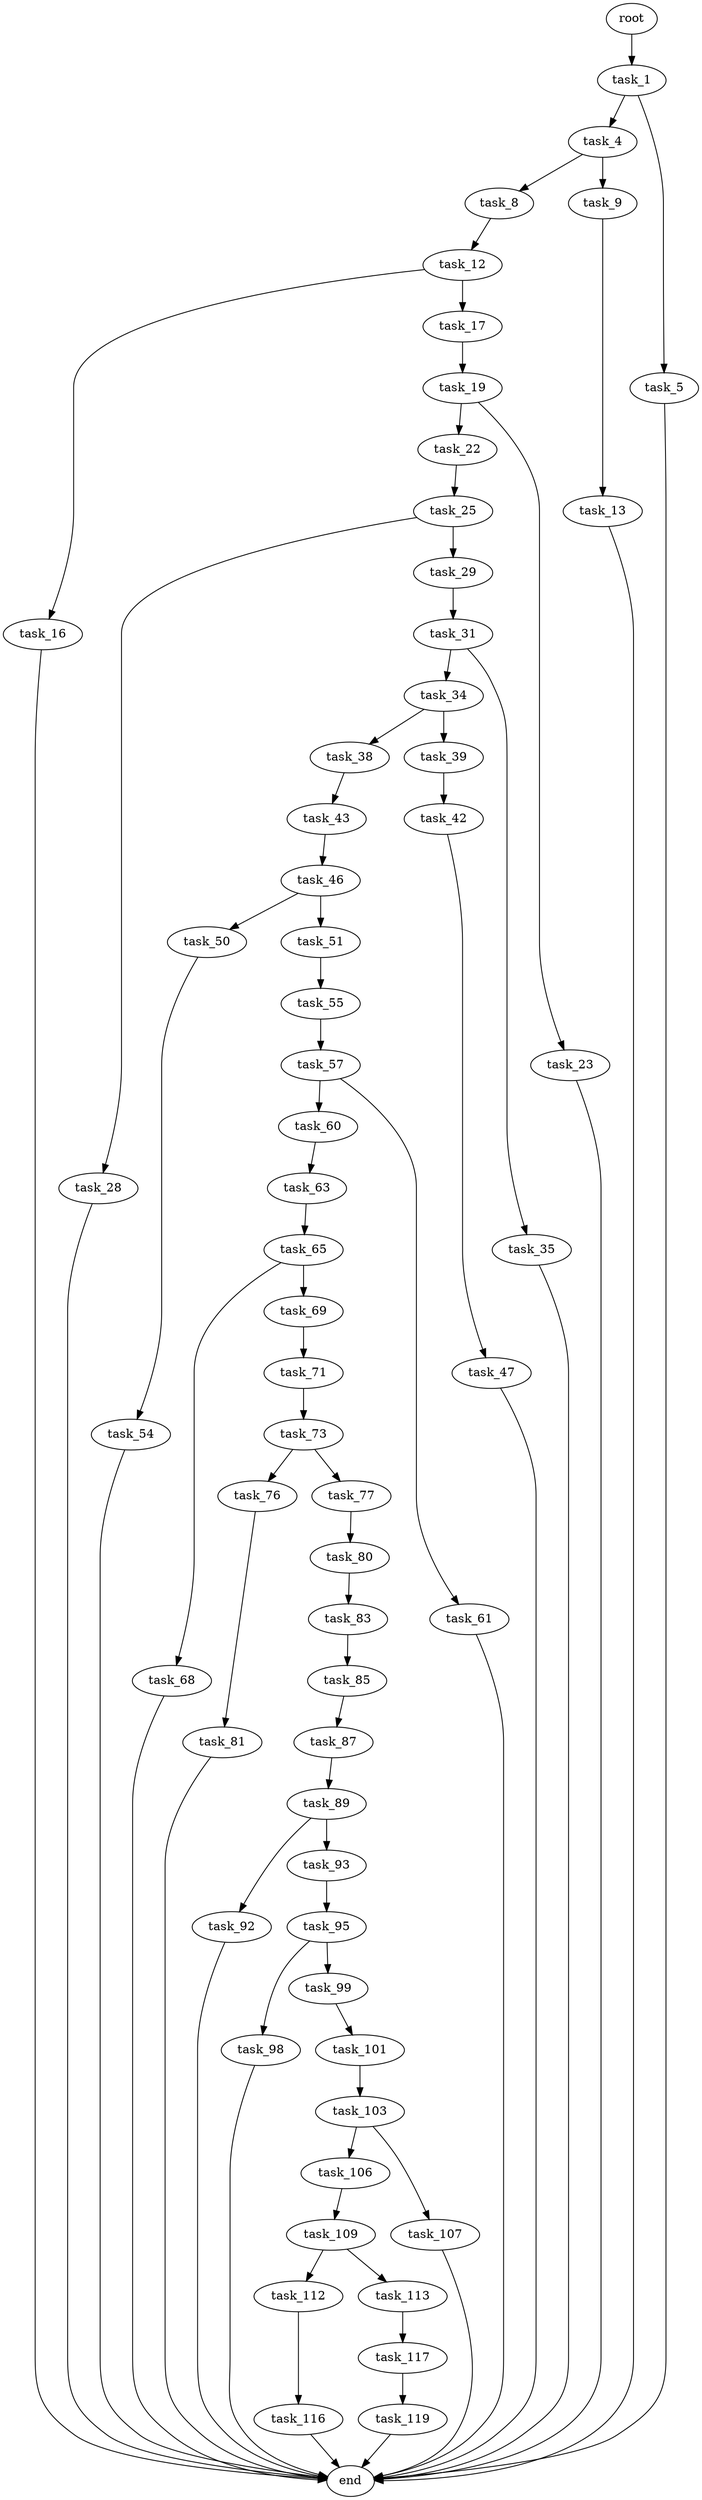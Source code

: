 digraph G {
  root [size="0.000000"];
  task_1 [size="1003102929.000000"];
  task_4 [size="8589934592.000000"];
  task_5 [size="3918065752.000000"];
  task_8 [size="231928233984.000000"];
  task_9 [size="179828913653.000000"];
  task_12 [size="368293445632.000000"];
  task_13 [size="835707200682.000000"];
  task_16 [size="205305686969.000000"];
  task_17 [size="18697483554.000000"];
  task_19 [size="762985197498.000000"];
  task_22 [size="88597294459.000000"];
  task_23 [size="447682064416.000000"];
  task_25 [size="231928233984.000000"];
  task_28 [size="2453240985.000000"];
  task_29 [size="231928233984.000000"];
  task_31 [size="715868742894.000000"];
  task_34 [size="28991029248.000000"];
  task_35 [size="170724443130.000000"];
  task_38 [size="231928233984.000000"];
  task_39 [size="549755813888.000000"];
  task_42 [size="782757789696.000000"];
  task_43 [size="90281580856.000000"];
  task_46 [size="226288885138.000000"];
  task_47 [size="320998527044.000000"];
  task_50 [size="31087829596.000000"];
  task_51 [size="133099924279.000000"];
  task_54 [size="41063322282.000000"];
  task_55 [size="68719476736.000000"];
  task_57 [size="11199952305.000000"];
  task_60 [size="29494765898.000000"];
  task_61 [size="973871980868.000000"];
  task_63 [size="368293445632.000000"];
  task_65 [size="19008144337.000000"];
  task_68 [size="33932653538.000000"];
  task_69 [size="211355688206.000000"];
  task_71 [size="134217728000.000000"];
  task_73 [size="368293445632.000000"];
  task_76 [size="8589934592.000000"];
  task_77 [size="33337515186.000000"];
  task_80 [size="1033544175041.000000"];
  task_81 [size="25735079616.000000"];
  task_83 [size="8589934592.000000"];
  task_85 [size="6678864794.000000"];
  task_87 [size="13663104850.000000"];
  task_89 [size="123055036809.000000"];
  task_92 [size="1076087556523.000000"];
  task_93 [size="549755813888.000000"];
  task_95 [size="8298668897.000000"];
  task_98 [size="252376236799.000000"];
  task_99 [size="1050046300787.000000"];
  task_101 [size="190648781068.000000"];
  task_103 [size="41150606651.000000"];
  task_106 [size="231928233984.000000"];
  task_107 [size="8539858380.000000"];
  task_109 [size="368293445632.000000"];
  task_112 [size="231928233984.000000"];
  task_113 [size="160879042113.000000"];
  task_116 [size="1073741824000.000000"];
  task_117 [size="855255871349.000000"];
  task_119 [size="4177796129.000000"];
  end [size="0.000000"];

  root -> task_1 [size="1.000000"];
  task_1 -> task_4 [size="33554432.000000"];
  task_1 -> task_5 [size="33554432.000000"];
  task_4 -> task_8 [size="33554432.000000"];
  task_4 -> task_9 [size="33554432.000000"];
  task_5 -> end [size="1.000000"];
  task_8 -> task_12 [size="301989888.000000"];
  task_9 -> task_13 [size="536870912.000000"];
  task_12 -> task_16 [size="411041792.000000"];
  task_12 -> task_17 [size="411041792.000000"];
  task_13 -> end [size="1.000000"];
  task_16 -> end [size="1.000000"];
  task_17 -> task_19 [size="536870912.000000"];
  task_19 -> task_22 [size="679477248.000000"];
  task_19 -> task_23 [size="679477248.000000"];
  task_22 -> task_25 [size="75497472.000000"];
  task_23 -> end [size="1.000000"];
  task_25 -> task_28 [size="301989888.000000"];
  task_25 -> task_29 [size="301989888.000000"];
  task_28 -> end [size="1.000000"];
  task_29 -> task_31 [size="301989888.000000"];
  task_31 -> task_34 [size="536870912.000000"];
  task_31 -> task_35 [size="536870912.000000"];
  task_34 -> task_38 [size="75497472.000000"];
  task_34 -> task_39 [size="75497472.000000"];
  task_35 -> end [size="1.000000"];
  task_38 -> task_43 [size="301989888.000000"];
  task_39 -> task_42 [size="536870912.000000"];
  task_42 -> task_47 [size="679477248.000000"];
  task_43 -> task_46 [size="75497472.000000"];
  task_46 -> task_50 [size="536870912.000000"];
  task_46 -> task_51 [size="536870912.000000"];
  task_47 -> end [size="1.000000"];
  task_50 -> task_54 [size="679477248.000000"];
  task_51 -> task_55 [size="134217728.000000"];
  task_54 -> end [size="1.000000"];
  task_55 -> task_57 [size="134217728.000000"];
  task_57 -> task_60 [size="679477248.000000"];
  task_57 -> task_61 [size="679477248.000000"];
  task_60 -> task_63 [size="838860800.000000"];
  task_61 -> end [size="1.000000"];
  task_63 -> task_65 [size="411041792.000000"];
  task_65 -> task_68 [size="301989888.000000"];
  task_65 -> task_69 [size="301989888.000000"];
  task_68 -> end [size="1.000000"];
  task_69 -> task_71 [size="301989888.000000"];
  task_71 -> task_73 [size="209715200.000000"];
  task_73 -> task_76 [size="411041792.000000"];
  task_73 -> task_77 [size="411041792.000000"];
  task_76 -> task_81 [size="33554432.000000"];
  task_77 -> task_80 [size="536870912.000000"];
  task_80 -> task_83 [size="679477248.000000"];
  task_81 -> end [size="1.000000"];
  task_83 -> task_85 [size="33554432.000000"];
  task_85 -> task_87 [size="536870912.000000"];
  task_87 -> task_89 [size="838860800.000000"];
  task_89 -> task_92 [size="209715200.000000"];
  task_89 -> task_93 [size="209715200.000000"];
  task_92 -> end [size="1.000000"];
  task_93 -> task_95 [size="536870912.000000"];
  task_95 -> task_98 [size="134217728.000000"];
  task_95 -> task_99 [size="134217728.000000"];
  task_98 -> end [size="1.000000"];
  task_99 -> task_101 [size="838860800.000000"];
  task_101 -> task_103 [size="134217728.000000"];
  task_103 -> task_106 [size="33554432.000000"];
  task_103 -> task_107 [size="33554432.000000"];
  task_106 -> task_109 [size="301989888.000000"];
  task_107 -> end [size="1.000000"];
  task_109 -> task_112 [size="411041792.000000"];
  task_109 -> task_113 [size="411041792.000000"];
  task_112 -> task_116 [size="301989888.000000"];
  task_113 -> task_117 [size="209715200.000000"];
  task_116 -> end [size="1.000000"];
  task_117 -> task_119 [size="679477248.000000"];
  task_119 -> end [size="1.000000"];
}
